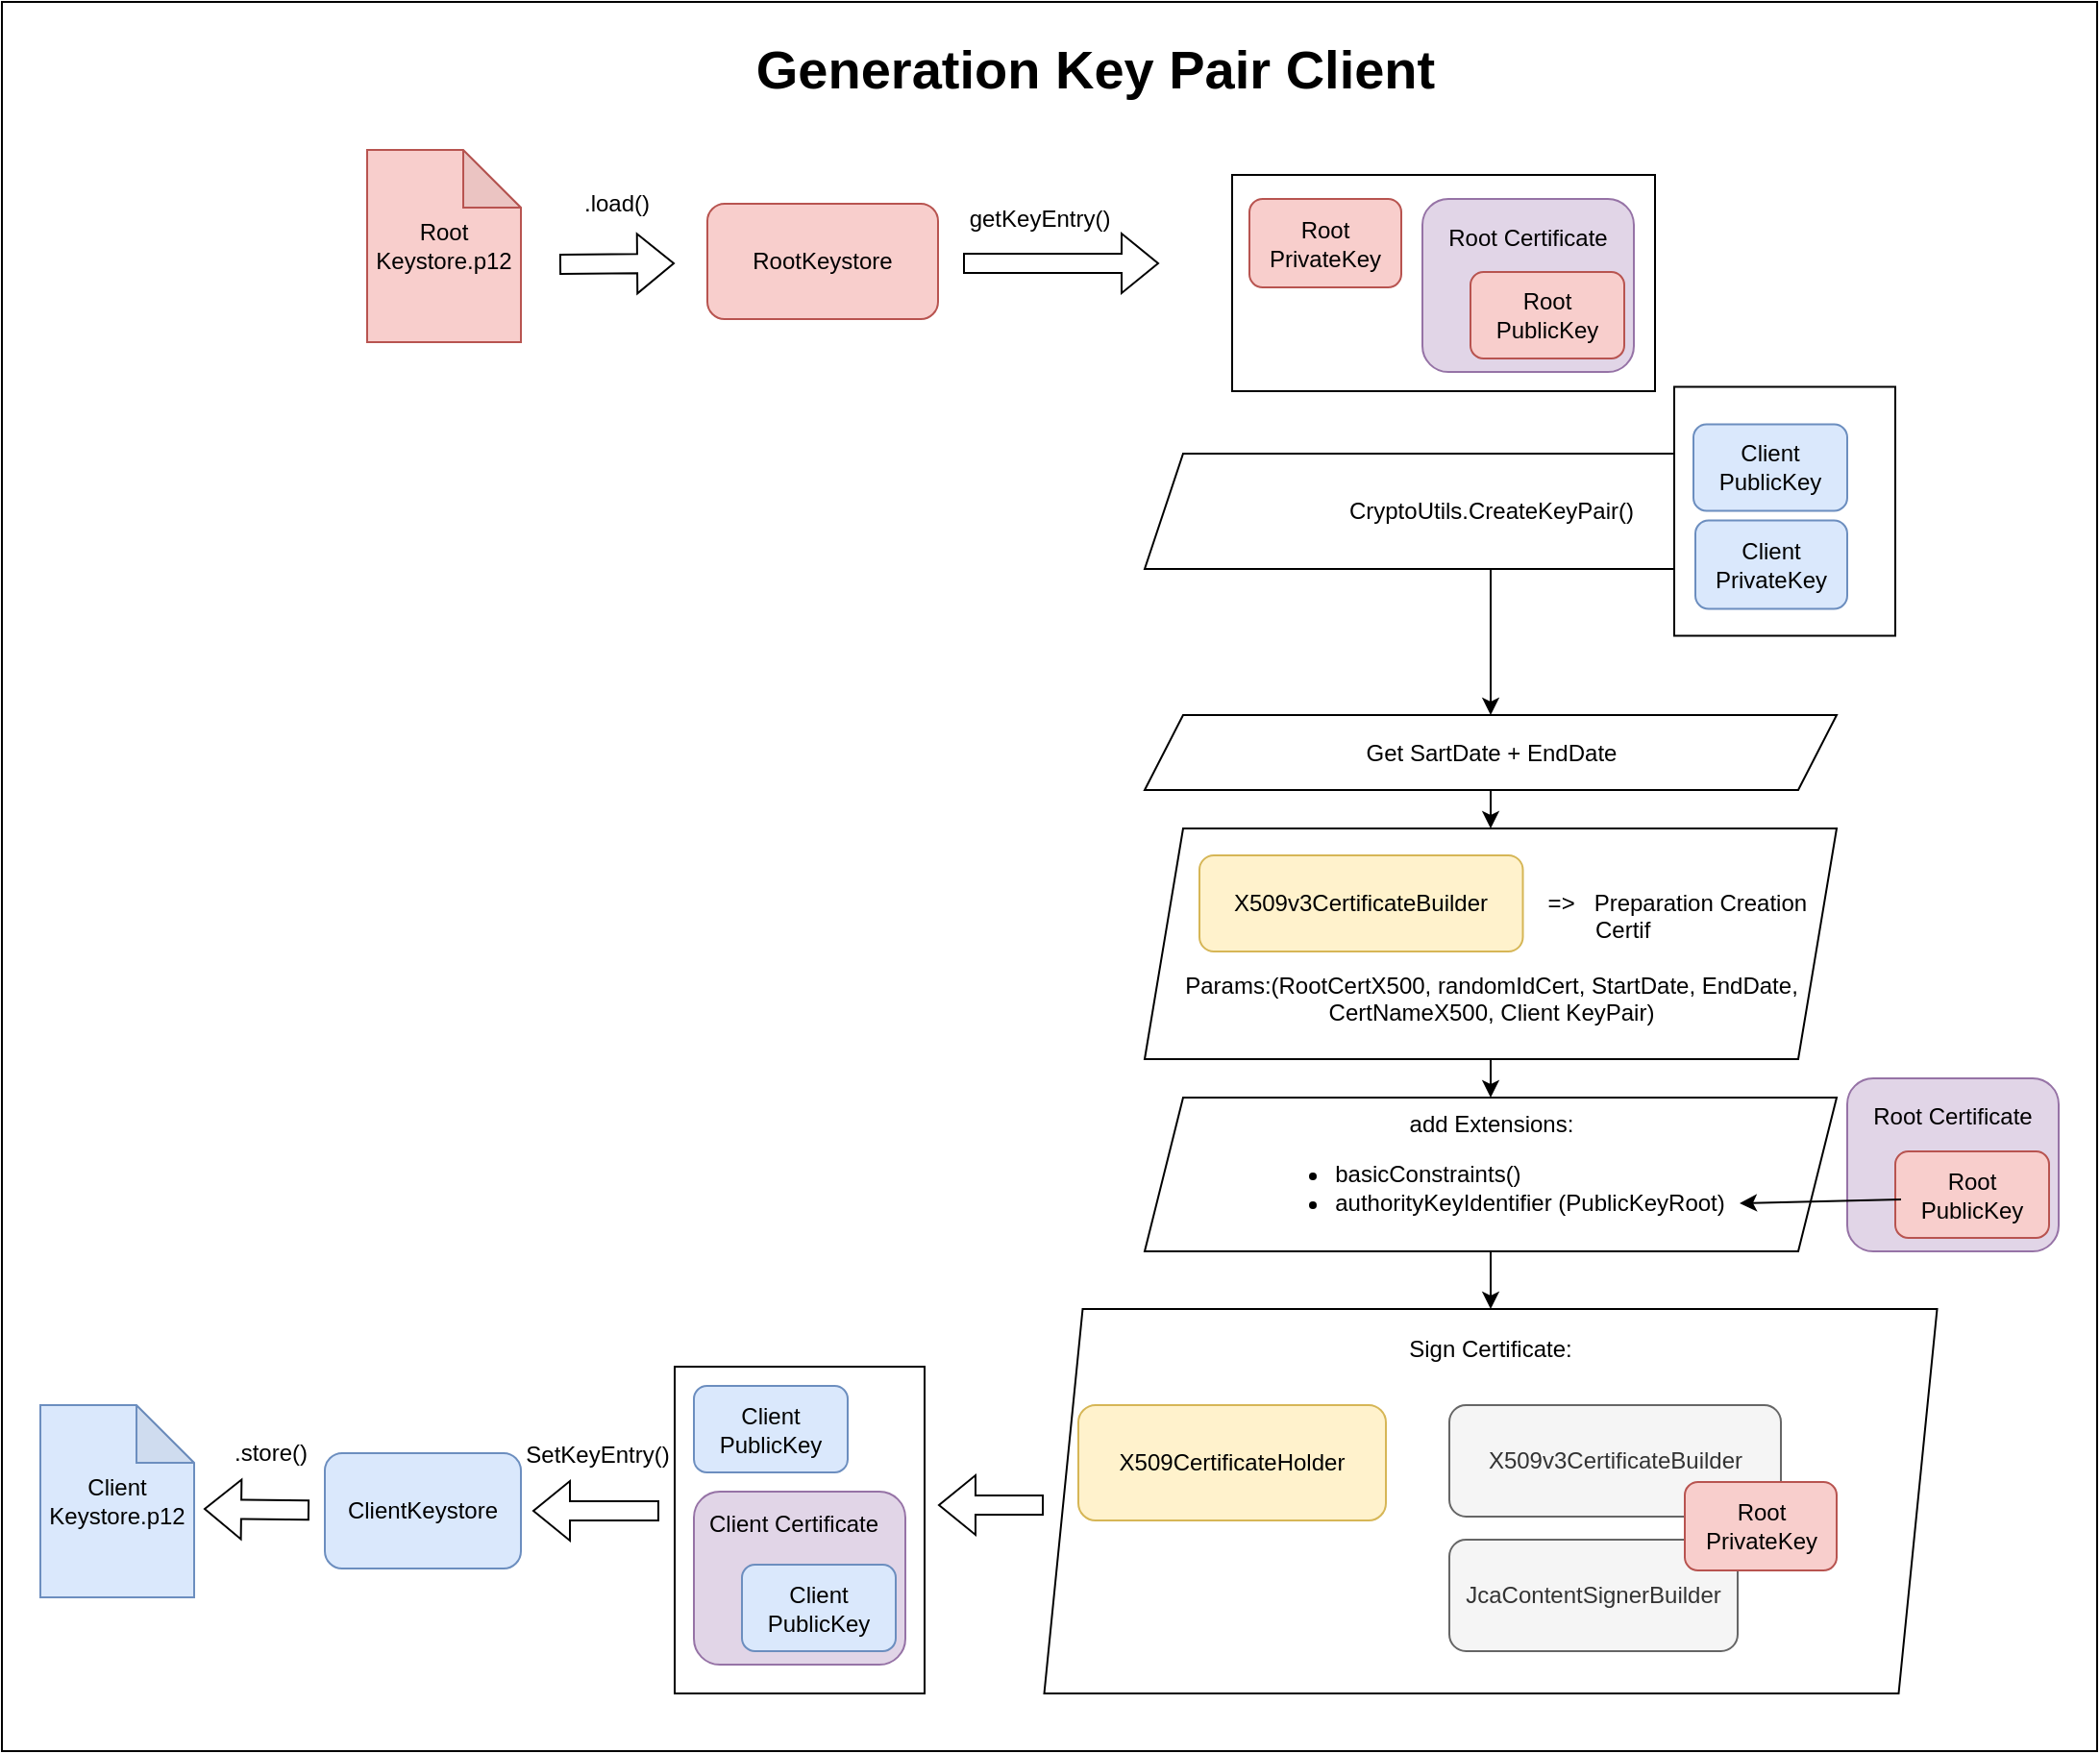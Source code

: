 <mxfile version="22.1.17" type="device">
  <diagram name="Page-1" id="0WY_VE9qg0hsNKWu09CC">
    <mxGraphModel dx="3839" dy="1126" grid="1" gridSize="10" guides="1" tooltips="1" connect="1" arrows="1" fold="1" page="1" pageScale="1" pageWidth="827" pageHeight="1169" math="0" shadow="0">
      <root>
        <mxCell id="0" />
        <mxCell id="1" parent="0" />
        <mxCell id="eaNRV4o_DQUxt2erb4ce-1" value="" style="group" parent="1" vertex="1" connectable="0">
          <mxGeometry x="-1300" y="10" width="1090" height="910" as="geometry" />
        </mxCell>
        <mxCell id="eaNRV4o_DQUxt2erb4ce-2" value="" style="rounded=0;whiteSpace=wrap;html=1;" parent="eaNRV4o_DQUxt2erb4ce-1" vertex="1">
          <mxGeometry width="1090" height="910" as="geometry" />
        </mxCell>
        <mxCell id="eaNRV4o_DQUxt2erb4ce-7" value="RootKeystore" style="rounded=1;whiteSpace=wrap;html=1;fillColor=#f8cecc;strokeColor=#b85450;" parent="eaNRV4o_DQUxt2erb4ce-1" vertex="1">
          <mxGeometry x="367" y="105" width="120" height="60" as="geometry" />
        </mxCell>
        <mxCell id="eaNRV4o_DQUxt2erb4ce-8" value="ClientKeystore" style="rounded=1;whiteSpace=wrap;html=1;fillColor=#dae8fc;strokeColor=#6c8ebf;" parent="eaNRV4o_DQUxt2erb4ce-1" vertex="1">
          <mxGeometry x="168" y="755" width="102" height="60" as="geometry" />
        </mxCell>
        <mxCell id="eaNRV4o_DQUxt2erb4ce-9" value="Root&lt;br&gt;Keystore.p12&lt;br&gt;" style="shape=note;whiteSpace=wrap;html=1;backgroundOutline=1;darkOpacity=0.05;fillColor=#f8cecc;strokeColor=#b85450;" parent="eaNRV4o_DQUxt2erb4ce-1" vertex="1">
          <mxGeometry x="190" y="77" width="80" height="100" as="geometry" />
        </mxCell>
        <mxCell id="eaNRV4o_DQUxt2erb4ce-10" value="Client&lt;br&gt;Keystore.p12" style="shape=note;whiteSpace=wrap;html=1;backgroundOutline=1;darkOpacity=0.05;fillColor=#dae8fc;strokeColor=#6c8ebf;" parent="eaNRV4o_DQUxt2erb4ce-1" vertex="1">
          <mxGeometry x="20" y="730" width="80" height="100" as="geometry" />
        </mxCell>
        <mxCell id="eaNRV4o_DQUxt2erb4ce-11" value="" style="shape=flexArrow;endArrow=classic;html=1;rounded=0;" parent="eaNRV4o_DQUxt2erb4ce-1" edge="1">
          <mxGeometry width="50" height="50" relative="1" as="geometry">
            <mxPoint x="290" y="136.5" as="sourcePoint" />
            <mxPoint x="350" y="136" as="targetPoint" />
          </mxGeometry>
        </mxCell>
        <mxCell id="eaNRV4o_DQUxt2erb4ce-12" value="" style="shape=flexArrow;endArrow=classic;html=1;rounded=0;" parent="eaNRV4o_DQUxt2erb4ce-1" edge="1">
          <mxGeometry width="50" height="50" relative="1" as="geometry">
            <mxPoint x="342" y="785" as="sourcePoint" />
            <mxPoint x="276" y="785" as="targetPoint" />
          </mxGeometry>
        </mxCell>
        <mxCell id="eaNRV4o_DQUxt2erb4ce-18" value="" style="shape=flexArrow;endArrow=classic;html=1;rounded=0;" parent="eaNRV4o_DQUxt2erb4ce-1" edge="1">
          <mxGeometry width="50" height="50" relative="1" as="geometry">
            <mxPoint x="500" y="136" as="sourcePoint" />
            <mxPoint x="602" y="136" as="targetPoint" />
          </mxGeometry>
        </mxCell>
        <mxCell id="eaNRV4o_DQUxt2erb4ce-19" value="&lt;font style=&quot;font-size: 28px;&quot;&gt;Generation Key Pair Client&lt;/font&gt;" style="text;html=1;strokeColor=none;fillColor=none;align=center;verticalAlign=middle;whiteSpace=wrap;rounded=0;fontStyle=1" parent="eaNRV4o_DQUxt2erb4ce-1" vertex="1">
          <mxGeometry x="378.12" y="20" width="381.88" height="30" as="geometry" />
        </mxCell>
        <mxCell id="eaNRV4o_DQUxt2erb4ce-20" value="Get SartDate + EndDate" style="shape=parallelogram;perimeter=parallelogramPerimeter;whiteSpace=wrap;html=1;fixedSize=1;" parent="eaNRV4o_DQUxt2erb4ce-1" vertex="1">
          <mxGeometry x="594.5" y="371" width="360" height="39" as="geometry" />
        </mxCell>
        <mxCell id="eaNRV4o_DQUxt2erb4ce-21" value="&amp;nbsp;&lt;br&gt;&amp;nbsp; &amp;nbsp; &amp;nbsp; &amp;nbsp; &amp;nbsp; &amp;nbsp; &amp;nbsp; &amp;nbsp; &amp;nbsp; &amp;nbsp; &amp;nbsp; &amp;nbsp; &amp;nbsp; &amp;nbsp; &amp;nbsp; &amp;nbsp; &amp;nbsp; &amp;nbsp; &amp;nbsp; &amp;nbsp; &amp;nbsp; &amp;nbsp; &amp;nbsp; &amp;nbsp; &amp;nbsp; &amp;nbsp; &amp;nbsp; &amp;nbsp; &amp;nbsp; =&amp;gt;&amp;nbsp; &amp;nbsp;Preparation Creation&lt;br&gt;&amp;nbsp; &amp;nbsp; &amp;nbsp; &amp;nbsp; &amp;nbsp; &amp;nbsp; &amp;nbsp; &amp;nbsp; &amp;nbsp; &amp;nbsp; &amp;nbsp; &amp;nbsp; &amp;nbsp; &amp;nbsp; &amp;nbsp; &amp;nbsp; &amp;nbsp; &amp;nbsp; &amp;nbsp; &amp;nbsp; &amp;nbsp;Certif&lt;br&gt;&lt;br&gt;Params:(RootCertX500, randomIdCert, StartDate, EndDate, CertNameX500, Client KeyPair)" style="shape=parallelogram;perimeter=parallelogramPerimeter;whiteSpace=wrap;html=1;fixedSize=1;" parent="eaNRV4o_DQUxt2erb4ce-1" vertex="1">
          <mxGeometry x="594.5" y="430" width="360" height="120" as="geometry" />
        </mxCell>
        <mxCell id="eaNRV4o_DQUxt2erb4ce-22" value="CryptoUtils.CreateKeyPair()" style="shape=parallelogram;perimeter=parallelogramPerimeter;whiteSpace=wrap;html=1;fixedSize=1;" parent="eaNRV4o_DQUxt2erb4ce-1" vertex="1">
          <mxGeometry x="594.5" y="235" width="360" height="60" as="geometry" />
        </mxCell>
        <mxCell id="eaNRV4o_DQUxt2erb4ce-26" value="" style="endArrow=classic;html=1;rounded=0;exitX=0.5;exitY=1;exitDx=0;exitDy=0;entryX=0.5;entryY=0;entryDx=0;entryDy=0;" parent="eaNRV4o_DQUxt2erb4ce-1" source="eaNRV4o_DQUxt2erb4ce-22" target="eaNRV4o_DQUxt2erb4ce-20" edge="1">
          <mxGeometry width="50" height="50" relative="1" as="geometry">
            <mxPoint x="640" y="240" as="sourcePoint" />
            <mxPoint x="690" y="190" as="targetPoint" />
          </mxGeometry>
        </mxCell>
        <mxCell id="eaNRV4o_DQUxt2erb4ce-27" value="" style="endArrow=classic;html=1;rounded=0;exitX=0.5;exitY=1;exitDx=0;exitDy=0;entryX=0.5;entryY=0;entryDx=0;entryDy=0;" parent="eaNRV4o_DQUxt2erb4ce-1" source="eaNRV4o_DQUxt2erb4ce-20" target="eaNRV4o_DQUxt2erb4ce-21" edge="1">
          <mxGeometry width="50" height="50" relative="1" as="geometry">
            <mxPoint x="1190" y="540" as="sourcePoint" />
            <mxPoint x="1240" y="490" as="targetPoint" />
          </mxGeometry>
        </mxCell>
        <mxCell id="eaNRV4o_DQUxt2erb4ce-28" value="add Extensions:&lt;br&gt;&lt;ul&gt;&lt;li style=&quot;text-align: left;&quot;&gt;basicConstraints()&lt;/li&gt;&lt;li style=&quot;text-align: left;&quot;&gt;authorityKeyIdentifier (PublicKeyRoot)&lt;/li&gt;&lt;/ul&gt;" style="shape=parallelogram;perimeter=parallelogramPerimeter;whiteSpace=wrap;html=1;fixedSize=1;" parent="eaNRV4o_DQUxt2erb4ce-1" vertex="1">
          <mxGeometry x="594.5" y="570" width="360" height="80" as="geometry" />
        </mxCell>
        <mxCell id="eaNRV4o_DQUxt2erb4ce-29" value="" style="group" parent="eaNRV4o_DQUxt2erb4ce-1" vertex="1" connectable="0">
          <mxGeometry x="960" y="560" width="110" height="90" as="geometry" />
        </mxCell>
        <mxCell id="eaNRV4o_DQUxt2erb4ce-30" value="" style="rounded=1;whiteSpace=wrap;html=1;fillColor=#e1d5e7;strokeColor=#9673a6;" parent="eaNRV4o_DQUxt2erb4ce-29" vertex="1">
          <mxGeometry width="110" height="90" as="geometry" />
        </mxCell>
        <mxCell id="eaNRV4o_DQUxt2erb4ce-31" value="Root&lt;br&gt;PublicKey" style="rounded=1;whiteSpace=wrap;html=1;fillColor=#f8cecc;strokeColor=#b85450;" parent="eaNRV4o_DQUxt2erb4ce-29" vertex="1">
          <mxGeometry x="25" y="38" width="80" height="45" as="geometry" />
        </mxCell>
        <mxCell id="eaNRV4o_DQUxt2erb4ce-32" value="Root Certificate" style="text;html=1;strokeColor=none;fillColor=none;align=center;verticalAlign=middle;whiteSpace=wrap;rounded=0;" parent="eaNRV4o_DQUxt2erb4ce-29" vertex="1">
          <mxGeometry x="10" y="5" width="90" height="30" as="geometry" />
        </mxCell>
        <mxCell id="eaNRV4o_DQUxt2erb4ce-33" value="" style="endArrow=classic;html=1;rounded=0;" parent="eaNRV4o_DQUxt2erb4ce-1" edge="1">
          <mxGeometry width="50" height="50" relative="1" as="geometry">
            <mxPoint x="988" y="623" as="sourcePoint" />
            <mxPoint x="904" y="625" as="targetPoint" />
          </mxGeometry>
        </mxCell>
        <mxCell id="eaNRV4o_DQUxt2erb4ce-34" value="" style="endArrow=classic;html=1;rounded=0;exitX=0.5;exitY=1;exitDx=0;exitDy=0;entryX=0.5;entryY=0;entryDx=0;entryDy=0;" parent="eaNRV4o_DQUxt2erb4ce-1" source="eaNRV4o_DQUxt2erb4ce-21" target="eaNRV4o_DQUxt2erb4ce-28" edge="1">
          <mxGeometry width="50" height="50" relative="1" as="geometry">
            <mxPoint x="400" y="600" as="sourcePoint" />
            <mxPoint x="450" y="550" as="targetPoint" />
          </mxGeometry>
        </mxCell>
        <mxCell id="eaNRV4o_DQUxt2erb4ce-35" value="X509v3CertificateBuilder" style="rounded=1;whiteSpace=wrap;html=1;fillColor=#fff2cc;strokeColor=#d6b656;" parent="eaNRV4o_DQUxt2erb4ce-1" vertex="1">
          <mxGeometry x="623" y="444" width="168.25" height="50" as="geometry" />
        </mxCell>
        <mxCell id="eaNRV4o_DQUxt2erb4ce-36" value="" style="group" parent="eaNRV4o_DQUxt2erb4ce-1" vertex="1" connectable="0">
          <mxGeometry x="542.25" y="680" width="464.5" height="200" as="geometry" />
        </mxCell>
        <mxCell id="eaNRV4o_DQUxt2erb4ce-37" value="Sign Certificate:&lt;br&gt;&lt;br&gt;&lt;br&gt;&lt;br&gt;&lt;br&gt;&lt;br&gt;&lt;br&gt;&lt;br&gt;&lt;br&gt;&lt;br&gt;&lt;br&gt;&lt;br&gt;" style="shape=parallelogram;perimeter=parallelogramPerimeter;whiteSpace=wrap;html=1;fixedSize=1;" parent="eaNRV4o_DQUxt2erb4ce-36" vertex="1">
          <mxGeometry width="464.5" height="200" as="geometry" />
        </mxCell>
        <mxCell id="eaNRV4o_DQUxt2erb4ce-38" value="X509CertificateHolder" style="rounded=1;whiteSpace=wrap;html=1;fillColor=#fff2cc;strokeColor=#d6b656;" parent="eaNRV4o_DQUxt2erb4ce-36" vertex="1">
          <mxGeometry x="17.75" y="50" width="160" height="60" as="geometry" />
        </mxCell>
        <mxCell id="eaNRV4o_DQUxt2erb4ce-39" value="JcaContentSignerBuilder" style="rounded=1;whiteSpace=wrap;html=1;fillColor=#f5f5f5;fontColor=#333333;strokeColor=#666666;" parent="eaNRV4o_DQUxt2erb4ce-36" vertex="1">
          <mxGeometry x="210.75" y="120" width="150" height="58" as="geometry" />
        </mxCell>
        <mxCell id="eaNRV4o_DQUxt2erb4ce-40" value="X509v3CertificateBuilder" style="rounded=1;whiteSpace=wrap;html=1;fillColor=#f5f5f5;fontColor=#333333;strokeColor=#666666;" parent="eaNRV4o_DQUxt2erb4ce-36" vertex="1">
          <mxGeometry x="210.75" y="50" width="172.5" height="58" as="geometry" />
        </mxCell>
        <mxCell id="eaNRV4o_DQUxt2erb4ce-41" value="Root&lt;br&gt;PrivateKey" style="rounded=1;whiteSpace=wrap;html=1;fillColor=#f8cecc;strokeColor=#b85450;" parent="eaNRV4o_DQUxt2erb4ce-36" vertex="1">
          <mxGeometry x="333.25" y="90" width="79" height="46" as="geometry" />
        </mxCell>
        <mxCell id="eaNRV4o_DQUxt2erb4ce-42" value="" style="shape=image;html=1;verticalAlign=top;verticalLabelPosition=bottom;labelBackgroundColor=#ffffff;imageAspect=0;aspect=fixed;image=https://cdn1.iconfinder.com/data/icons/seo-and-web-development-6/32/development_setting_gear_cogwheel-71-128.png" parent="eaNRV4o_DQUxt2erb4ce-36" vertex="1">
          <mxGeometry x="297.75" y="92.5" width="43.5" height="43.5" as="geometry" />
        </mxCell>
        <mxCell id="eaNRV4o_DQUxt2erb4ce-43" value="" style="endArrow=classic;html=1;rounded=0;exitX=0.5;exitY=1;exitDx=0;exitDy=0;" parent="eaNRV4o_DQUxt2erb4ce-1" source="eaNRV4o_DQUxt2erb4ce-28" target="eaNRV4o_DQUxt2erb4ce-37" edge="1">
          <mxGeometry width="50" height="50" relative="1" as="geometry">
            <mxPoint x="1120" y="730" as="sourcePoint" />
            <mxPoint x="1170" y="680" as="targetPoint" />
          </mxGeometry>
        </mxCell>
        <mxCell id="eaNRV4o_DQUxt2erb4ce-44" value="" style="shape=flexArrow;endArrow=classic;html=1;rounded=0;" parent="eaNRV4o_DQUxt2erb4ce-1" edge="1">
          <mxGeometry width="50" height="50" relative="1" as="geometry">
            <mxPoint x="542" y="782" as="sourcePoint" />
            <mxPoint x="487" y="782" as="targetPoint" />
          </mxGeometry>
        </mxCell>
        <mxCell id="eaNRV4o_DQUxt2erb4ce-45" value="" style="shape=flexArrow;endArrow=classic;html=1;rounded=0;" parent="eaNRV4o_DQUxt2erb4ce-1" edge="1">
          <mxGeometry width="50" height="50" relative="1" as="geometry">
            <mxPoint x="160" y="784.66" as="sourcePoint" />
            <mxPoint x="105" y="784" as="targetPoint" />
          </mxGeometry>
        </mxCell>
        <mxCell id="eaNRV4o_DQUxt2erb4ce-47" value="SetKeyEntry()" style="text;html=1;strokeColor=none;fillColor=none;align=center;verticalAlign=middle;whiteSpace=wrap;rounded=0;" parent="eaNRV4o_DQUxt2erb4ce-1" vertex="1">
          <mxGeometry x="269" y="741" width="82" height="30" as="geometry" />
        </mxCell>
        <mxCell id="eaNRV4o_DQUxt2erb4ce-48" value="getKeyEntry()" style="text;html=1;strokeColor=none;fillColor=none;align=center;verticalAlign=middle;whiteSpace=wrap;rounded=0;" parent="eaNRV4o_DQUxt2erb4ce-1" vertex="1">
          <mxGeometry x="510" y="98" width="60" height="30" as="geometry" />
        </mxCell>
        <mxCell id="eaNRV4o_DQUxt2erb4ce-49" value=".load()" style="text;html=1;strokeColor=none;fillColor=none;align=center;verticalAlign=middle;whiteSpace=wrap;rounded=0;" parent="eaNRV4o_DQUxt2erb4ce-1" vertex="1">
          <mxGeometry x="290" y="90" width="60" height="30" as="geometry" />
        </mxCell>
        <mxCell id="eaNRV4o_DQUxt2erb4ce-50" value=".store()" style="text;html=1;strokeColor=none;fillColor=none;align=center;verticalAlign=middle;whiteSpace=wrap;rounded=0;" parent="eaNRV4o_DQUxt2erb4ce-1" vertex="1">
          <mxGeometry x="110" y="740" width="60" height="30" as="geometry" />
        </mxCell>
        <mxCell id="21a0jfgYQ8PTnoKuGxFv-1" value="" style="group" vertex="1" connectable="0" parent="eaNRV4o_DQUxt2erb4ce-1">
          <mxGeometry x="870" y="200.25" width="115" height="129.5" as="geometry" />
        </mxCell>
        <mxCell id="eaNRV4o_DQUxt2erb4ce-52" value="" style="rounded=0;whiteSpace=wrap;html=1;" parent="21a0jfgYQ8PTnoKuGxFv-1" vertex="1">
          <mxGeometry width="115" height="129.5" as="geometry" />
        </mxCell>
        <mxCell id="eaNRV4o_DQUxt2erb4ce-24" value="Client&lt;br&gt;PublicKey" style="rounded=1;whiteSpace=wrap;html=1;fillColor=#dae8fc;strokeColor=#6c8ebf;" parent="21a0jfgYQ8PTnoKuGxFv-1" vertex="1">
          <mxGeometry x="10" y="19.5" width="80" height="45" as="geometry" />
        </mxCell>
        <mxCell id="eaNRV4o_DQUxt2erb4ce-23" value="Client&lt;br&gt;PrivateKey" style="rounded=1;whiteSpace=wrap;html=1;fillColor=#dae8fc;strokeColor=#6c8ebf;" parent="21a0jfgYQ8PTnoKuGxFv-1" vertex="1">
          <mxGeometry x="11" y="69.5" width="79" height="46" as="geometry" />
        </mxCell>
        <mxCell id="eaNRV4o_DQUxt2erb4ce-25" value="" style="shape=image;html=1;verticalAlign=top;verticalLabelPosition=bottom;labelBackgroundColor=#ffffff;imageAspect=0;aspect=fixed;image=https://cdn1.iconfinder.com/data/icons/seo-and-web-development-6/32/development_setting_gear_cogwheel-71-128.png" parent="21a0jfgYQ8PTnoKuGxFv-1" vertex="1">
          <mxGeometry x="70" y="42.75" width="43.5" height="43.5" as="geometry" />
        </mxCell>
        <mxCell id="21a0jfgYQ8PTnoKuGxFv-2" value="" style="group" vertex="1" connectable="0" parent="eaNRV4o_DQUxt2erb4ce-1">
          <mxGeometry x="640" y="90" width="220" height="120" as="geometry" />
        </mxCell>
        <mxCell id="eaNRV4o_DQUxt2erb4ce-51" value="" style="rounded=0;whiteSpace=wrap;html=0;" parent="21a0jfgYQ8PTnoKuGxFv-2" vertex="1">
          <mxGeometry width="220" height="112.5" as="geometry" />
        </mxCell>
        <mxCell id="eaNRV4o_DQUxt2erb4ce-14" value="" style="group" parent="21a0jfgYQ8PTnoKuGxFv-2" vertex="1" connectable="0">
          <mxGeometry x="99" y="12.5" width="120.5" height="107.5" as="geometry" />
        </mxCell>
        <mxCell id="eaNRV4o_DQUxt2erb4ce-15" value="" style="rounded=1;whiteSpace=wrap;html=1;fillColor=#e1d5e7;strokeColor=#9673a6;" parent="eaNRV4o_DQUxt2erb4ce-14" vertex="1">
          <mxGeometry width="110" height="90" as="geometry" />
        </mxCell>
        <mxCell id="eaNRV4o_DQUxt2erb4ce-16" value="Root&lt;br&gt;PublicKey" style="rounded=1;whiteSpace=wrap;html=1;fillColor=#f8cecc;strokeColor=#b85450;" parent="eaNRV4o_DQUxt2erb4ce-14" vertex="1">
          <mxGeometry x="25" y="38" width="80" height="45" as="geometry" />
        </mxCell>
        <mxCell id="eaNRV4o_DQUxt2erb4ce-17" value="Root Certificate" style="text;html=1;strokeColor=none;fillColor=none;align=center;verticalAlign=middle;whiteSpace=wrap;rounded=0;" parent="eaNRV4o_DQUxt2erb4ce-14" vertex="1">
          <mxGeometry x="10" y="5" width="90" height="30" as="geometry" />
        </mxCell>
        <mxCell id="eaNRV4o_DQUxt2erb4ce-13" value="Root&lt;br&gt;PrivateKey" style="rounded=1;whiteSpace=wrap;html=1;fillColor=#f8cecc;strokeColor=#b85450;" parent="eaNRV4o_DQUxt2erb4ce-14" vertex="1">
          <mxGeometry x="-90" width="79" height="46" as="geometry" />
        </mxCell>
        <mxCell id="21a0jfgYQ8PTnoKuGxFv-5" value="" style="group" vertex="1" connectable="0" parent="eaNRV4o_DQUxt2erb4ce-1">
          <mxGeometry x="350" y="710" width="130" height="170" as="geometry" />
        </mxCell>
        <mxCell id="eaNRV4o_DQUxt2erb4ce-53" value="" style="rounded=0;whiteSpace=wrap;html=1;" parent="21a0jfgYQ8PTnoKuGxFv-5" vertex="1">
          <mxGeometry width="130" height="170" as="geometry" />
        </mxCell>
        <mxCell id="eaNRV4o_DQUxt2erb4ce-3" value="" style="group" parent="21a0jfgYQ8PTnoKuGxFv-5" vertex="1" connectable="0">
          <mxGeometry x="10" y="65" width="110" height="90" as="geometry" />
        </mxCell>
        <mxCell id="eaNRV4o_DQUxt2erb4ce-4" value="" style="rounded=1;whiteSpace=wrap;html=1;fillColor=#e1d5e7;strokeColor=#9673a6;" parent="eaNRV4o_DQUxt2erb4ce-3" vertex="1">
          <mxGeometry width="110" height="90" as="geometry" />
        </mxCell>
        <mxCell id="eaNRV4o_DQUxt2erb4ce-5" value="Client&lt;br&gt;PublicKey" style="rounded=1;whiteSpace=wrap;html=1;fillColor=#dae8fc;strokeColor=#6c8ebf;" parent="eaNRV4o_DQUxt2erb4ce-3" vertex="1">
          <mxGeometry x="25" y="38" width="80" height="45" as="geometry" />
        </mxCell>
        <mxCell id="eaNRV4o_DQUxt2erb4ce-6" value="Client Certificate" style="text;html=1;strokeColor=none;fillColor=none;align=center;verticalAlign=middle;whiteSpace=wrap;rounded=0;" parent="eaNRV4o_DQUxt2erb4ce-3" vertex="1">
          <mxGeometry x="2" y="2" width="100" height="30" as="geometry" />
        </mxCell>
        <mxCell id="eaNRV4o_DQUxt2erb4ce-46" value="Client&lt;br&gt;PublicKey" style="rounded=1;whiteSpace=wrap;html=1;fillColor=#dae8fc;strokeColor=#6c8ebf;" parent="21a0jfgYQ8PTnoKuGxFv-5" vertex="1">
          <mxGeometry x="10" y="10" width="80" height="45" as="geometry" />
        </mxCell>
      </root>
    </mxGraphModel>
  </diagram>
</mxfile>
